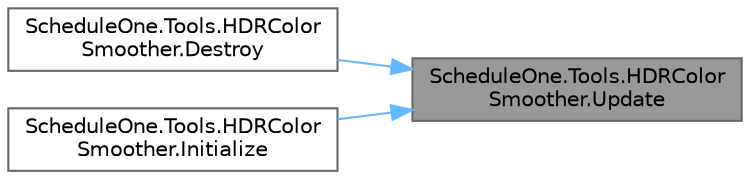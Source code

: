 digraph "ScheduleOne.Tools.HDRColorSmoother.Update"
{
 // LATEX_PDF_SIZE
  bgcolor="transparent";
  edge [fontname=Helvetica,fontsize=10,labelfontname=Helvetica,labelfontsize=10];
  node [fontname=Helvetica,fontsize=10,shape=box,height=0.2,width=0.4];
  rankdir="RL";
  Node1 [id="Node000001",label="ScheduleOne.Tools.HDRColor\lSmoother.Update",height=0.2,width=0.4,color="gray40", fillcolor="grey60", style="filled", fontcolor="black",tooltip=" "];
  Node1 -> Node2 [id="edge1_Node000001_Node000002",dir="back",color="steelblue1",style="solid",tooltip=" "];
  Node2 [id="Node000002",label="ScheduleOne.Tools.HDRColor\lSmoother.Destroy",height=0.2,width=0.4,color="grey40", fillcolor="white", style="filled",URL="$class_schedule_one_1_1_tools_1_1_h_d_r_color_smoother.html#a68af5f49401989a48afb6883f253fa97",tooltip=" "];
  Node1 -> Node3 [id="edge2_Node000001_Node000003",dir="back",color="steelblue1",style="solid",tooltip=" "];
  Node3 [id="Node000003",label="ScheduleOne.Tools.HDRColor\lSmoother.Initialize",height=0.2,width=0.4,color="grey40", fillcolor="white", style="filled",URL="$class_schedule_one_1_1_tools_1_1_h_d_r_color_smoother.html#a3448acea8aab6fb17de4d9f369795c74",tooltip=" "];
}
